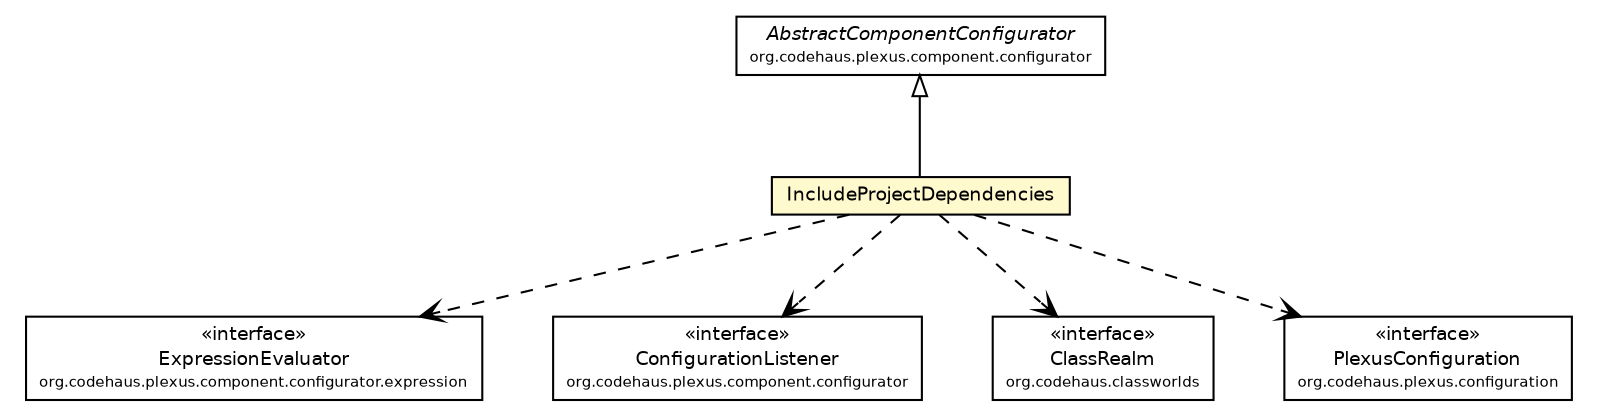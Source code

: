 #!/usr/local/bin/dot
#
# Class diagram 
# Generated by UmlGraph version 4.6 (http://www.spinellis.gr/sw/umlgraph)
#

digraph G {
	edge [fontname="Helvetica",fontsize=10,labelfontname="Helvetica",labelfontsize=10];
	node [fontname="Helvetica",fontsize=10,shape=plaintext];
	// org.synchronoss.cpo.plugin.IncludeProjectDependencies
	c53834 [label=<<table border="0" cellborder="1" cellspacing="0" cellpadding="2" port="p" bgcolor="lemonChiffon" href="./IncludeProjectDependencies.html">
		<tr><td><table border="0" cellspacing="0" cellpadding="1">
			<tr><td> IncludeProjectDependencies </td></tr>
		</table></td></tr>
		</table>>, fontname="Helvetica", fontcolor="black", fontsize=9.0];
	//org.synchronoss.cpo.plugin.IncludeProjectDependencies extends org.codehaus.plexus.component.configurator.AbstractComponentConfigurator
	c53839:p -> c53834:p [dir=back,arrowtail=empty];
	// org.synchronoss.cpo.plugin.IncludeProjectDependencies DEPEND org.codehaus.plexus.component.configurator.expression.ExpressionEvaluator
	c53834:p -> c53840:p [taillabel="", label="", headlabel="", fontname="Helvetica", fontcolor="black", fontsize=10.0, color="black", arrowhead=open, style=dashed];
	// org.synchronoss.cpo.plugin.IncludeProjectDependencies DEPEND org.codehaus.plexus.component.configurator.ConfigurationListener
	c53834:p -> c53841:p [taillabel="", label="", headlabel="", fontname="Helvetica", fontcolor="black", fontsize=10.0, color="black", arrowhead=open, style=dashed];
	// org.synchronoss.cpo.plugin.IncludeProjectDependencies DEPEND org.codehaus.classworlds.ClassRealm
	c53834:p -> c53844:p [taillabel="", label="", headlabel="", fontname="Helvetica", fontcolor="black", fontsize=10.0, color="black", arrowhead=open, style=dashed];
	// org.synchronoss.cpo.plugin.IncludeProjectDependencies DEPEND org.codehaus.plexus.configuration.PlexusConfiguration
	c53834:p -> c53845:p [taillabel="", label="", headlabel="", fontname="Helvetica", fontcolor="black", fontsize=10.0, color="black", arrowhead=open, style=dashed];
	// org.codehaus.classworlds.ClassRealm
	c53844 [label=<<table border="0" cellborder="1" cellspacing="0" cellpadding="2" port="p" href="http://java.sun.com/j2se/1.4.2/docs/api/org/codehaus/classworlds/ClassRealm.html">
		<tr><td><table border="0" cellspacing="0" cellpadding="1">
			<tr><td> &laquo;interface&raquo; </td></tr>
			<tr><td> ClassRealm </td></tr>
			<tr><td><font point-size="7.0"> org.codehaus.classworlds </font></td></tr>
		</table></td></tr>
		</table>>, fontname="Helvetica", fontcolor="black", fontsize=9.0];
	// org.codehaus.plexus.component.configurator.expression.ExpressionEvaluator
	c53840 [label=<<table border="0" cellborder="1" cellspacing="0" cellpadding="2" port="p" href="http://java.sun.com/j2se/1.4.2/docs/api/org/codehaus/plexus/component/configurator/expression/ExpressionEvaluator.html">
		<tr><td><table border="0" cellspacing="0" cellpadding="1">
			<tr><td> &laquo;interface&raquo; </td></tr>
			<tr><td> ExpressionEvaluator </td></tr>
			<tr><td><font point-size="7.0"> org.codehaus.plexus.component.configurator.expression </font></td></tr>
		</table></td></tr>
		</table>>, fontname="Helvetica", fontcolor="black", fontsize=9.0];
	// org.codehaus.plexus.component.configurator.AbstractComponentConfigurator
	c53839 [label=<<table border="0" cellborder="1" cellspacing="0" cellpadding="2" port="p" href="http://java.sun.com/j2se/1.4.2/docs/api/org/codehaus/plexus/component/configurator/AbstractComponentConfigurator.html">
		<tr><td><table border="0" cellspacing="0" cellpadding="1">
			<tr><td><font face="Helvetica-Oblique"> AbstractComponentConfigurator </font></td></tr>
			<tr><td><font point-size="7.0"> org.codehaus.plexus.component.configurator </font></td></tr>
		</table></td></tr>
		</table>>, fontname="Helvetica", fontcolor="black", fontsize=9.0];
	// org.codehaus.plexus.component.configurator.ConfigurationListener
	c53841 [label=<<table border="0" cellborder="1" cellspacing="0" cellpadding="2" port="p" href="http://java.sun.com/j2se/1.4.2/docs/api/org/codehaus/plexus/component/configurator/ConfigurationListener.html">
		<tr><td><table border="0" cellspacing="0" cellpadding="1">
			<tr><td> &laquo;interface&raquo; </td></tr>
			<tr><td> ConfigurationListener </td></tr>
			<tr><td><font point-size="7.0"> org.codehaus.plexus.component.configurator </font></td></tr>
		</table></td></tr>
		</table>>, fontname="Helvetica", fontcolor="black", fontsize=9.0];
	// org.codehaus.plexus.configuration.PlexusConfiguration
	c53845 [label=<<table border="0" cellborder="1" cellspacing="0" cellpadding="2" port="p" href="http://java.sun.com/j2se/1.4.2/docs/api/org/codehaus/plexus/configuration/PlexusConfiguration.html">
		<tr><td><table border="0" cellspacing="0" cellpadding="1">
			<tr><td> &laquo;interface&raquo; </td></tr>
			<tr><td> PlexusConfiguration </td></tr>
			<tr><td><font point-size="7.0"> org.codehaus.plexus.configuration </font></td></tr>
		</table></td></tr>
		</table>>, fontname="Helvetica", fontcolor="black", fontsize=9.0];
}

